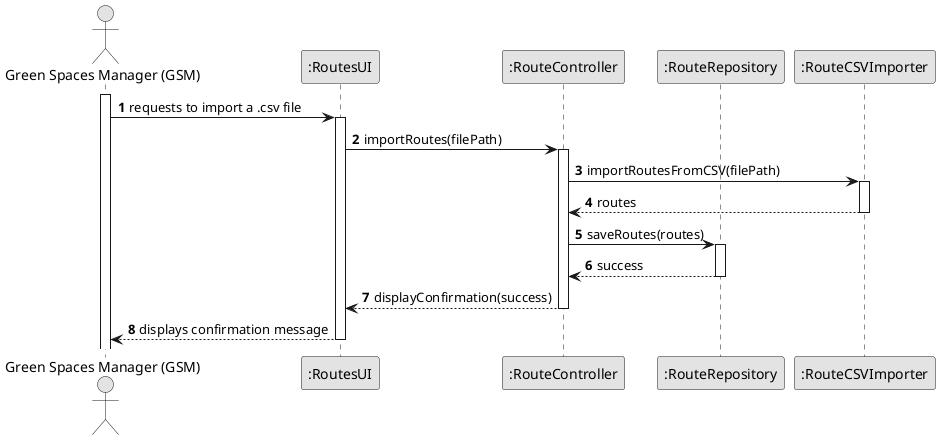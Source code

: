 @startuml
skinparam monochrome true
skinparam packageStyle rectangle
skinparam shadowing false

autonumber

'hide footbox
actor "Green Spaces Manager (GSM)" as GSM
participant ":RoutesUI" as UI
participant ":RouteController" as CTR
participant ":RouteRepository" as Repository
participant ":RouteCSVImporter" as Importer

activate GSM

GSM -> UI : requests to import a .csv file
activate UI

UI -> CTR : importRoutes(filePath)
activate CTR

CTR -> Importer : importRoutesFromCSV(filePath)
activate Importer


Importer --> CTR : routes
deactivate Importer

CTR -> Repository : saveRoutes(routes)
activate Repository

Repository --> CTR : success
deactivate Repository

CTR --> UI : displayConfirmation(success)
deactivate CTR

UI --> GSM : displays confirmation message
deactivate UI

@enduml
